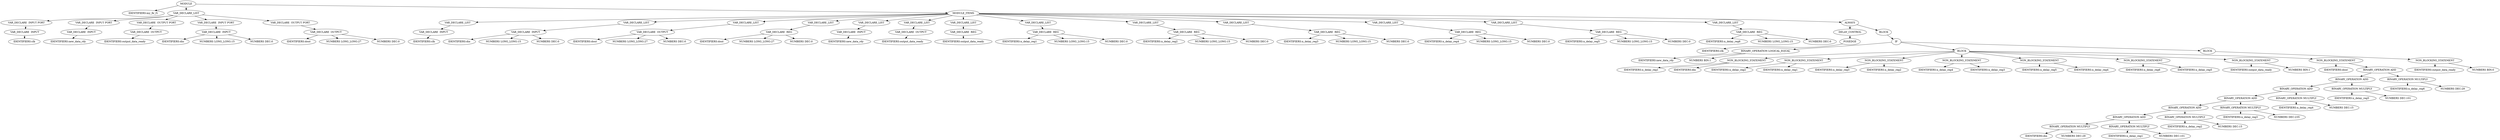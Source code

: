 digraph G {	
ranksep=.25;
	0 [label="MODULE"];
	1 [label="IDENTIFIERS:my_fir_f1"];
	0 -> 1;
	2 [label="VAR_DECLARE_LIST"];
	0 -> 2;
	3 [label="VAR_DECLARE  INPUT PORT"];
	2 -> 3;
	4 [label="VAR_DECLARE  INPUT"];
	3 -> 4;
	5 [label="IDENTIFIERS:clk"];
	4 -> 5;
	16 [label="VAR_DECLARE  INPUT PORT"];
	2 -> 16;
	17 [label="VAR_DECLARE  INPUT"];
	16 -> 17;
	18 [label="IDENTIFIERS:new_data_rdy"];
	17 -> 18;
	29 [label="VAR_DECLARE  OUTPUT PORT"];
	2 -> 29;
	30 [label="VAR_DECLARE  OUTPUT"];
	29 -> 30;
	31 [label="IDENTIFIERS:output_data_ready"];
	30 -> 31;
	42 [label="VAR_DECLARE  INPUT PORT"];
	2 -> 42;
	43 [label="VAR_DECLARE  INPUT"];
	42 -> 43;
	44 [label="IDENTIFIERS:din"];
	43 -> 44;
	45 [label="NUMBERS LONG_LONG:15"];
	43 -> 45;
	46 [label="NUMBERS DEC:0"];
	43 -> 46;
	55 [label="VAR_DECLARE  OUTPUT PORT"];
	2 -> 55;
	56 [label="VAR_DECLARE  OUTPUT"];
	55 -> 56;
	57 [label="IDENTIFIERS:dout"];
	56 -> 57;
	58 [label="NUMBERS LONG_LONG:27"];
	56 -> 58;
	59 [label="NUMBERS DEC:0"];
	56 -> 59;
	68 [label="MODULE_ITEMS"];
	0 -> 68;
	69 [label="VAR_DECLARE_LIST"];
	68 -> 69;
	70 [label="VAR_DECLARE  INPUT"];
	69 -> 70;
	71 [label="IDENTIFIERS:clk"];
	70 -> 71;
	77 [label="VAR_DECLARE_LIST"];
	68 -> 77;
	78 [label="VAR_DECLARE  INPUT"];
	77 -> 78;
	79 [label="IDENTIFIERS:din"];
	78 -> 79;
	80 [label="NUMBERS LONG_LONG:15"];
	78 -> 80;
	81 [label="NUMBERS DEC:0"];
	78 -> 81;
	85 [label="VAR_DECLARE_LIST"];
	68 -> 85;
	86 [label="VAR_DECLARE  OUTPUT"];
	85 -> 86;
	87 [label="IDENTIFIERS:dout"];
	86 -> 87;
	88 [label="NUMBERS LONG_LONG:27"];
	86 -> 88;
	89 [label="NUMBERS DEC:0"];
	86 -> 89;
	93 [label="VAR_DECLARE_LIST"];
	68 -> 93;
	94 [label="VAR_DECLARE  REG"];
	93 -> 94;
	95 [label="IDENTIFIERS:dout"];
	94 -> 95;
	96 [label="NUMBERS LONG_LONG:27"];
	94 -> 96;
	97 [label="NUMBERS DEC:0"];
	94 -> 97;
	101 [label="VAR_DECLARE_LIST"];
	68 -> 101;
	102 [label="VAR_DECLARE  INPUT"];
	101 -> 102;
	103 [label="IDENTIFIERS:new_data_rdy"];
	102 -> 103;
	109 [label="VAR_DECLARE_LIST"];
	68 -> 109;
	110 [label="VAR_DECLARE  OUTPUT"];
	109 -> 110;
	111 [label="IDENTIFIERS:output_data_ready"];
	110 -> 111;
	117 [label="VAR_DECLARE_LIST"];
	68 -> 117;
	118 [label="VAR_DECLARE  REG"];
	117 -> 118;
	119 [label="IDENTIFIERS:output_data_ready"];
	118 -> 119;
	125 [label="VAR_DECLARE_LIST"];
	68 -> 125;
	126 [label="VAR_DECLARE  REG"];
	125 -> 126;
	127 [label="IDENTIFIERS:n_delay_reg1"];
	126 -> 127;
	128 [label="NUMBERS LONG_LONG:15"];
	126 -> 128;
	129 [label="NUMBERS DEC:0"];
	126 -> 129;
	133 [label="VAR_DECLARE_LIST"];
	68 -> 133;
	134 [label="VAR_DECLARE  REG"];
	133 -> 134;
	135 [label="IDENTIFIERS:n_delay_reg2"];
	134 -> 135;
	136 [label="NUMBERS LONG_LONG:15"];
	134 -> 136;
	137 [label="NUMBERS DEC:0"];
	134 -> 137;
	141 [label="VAR_DECLARE_LIST"];
	68 -> 141;
	142 [label="VAR_DECLARE  REG"];
	141 -> 142;
	143 [label="IDENTIFIERS:n_delay_reg3"];
	142 -> 143;
	144 [label="NUMBERS LONG_LONG:15"];
	142 -> 144;
	145 [label="NUMBERS DEC:0"];
	142 -> 145;
	149 [label="VAR_DECLARE_LIST"];
	68 -> 149;
	150 [label="VAR_DECLARE  REG"];
	149 -> 150;
	151 [label="IDENTIFIERS:n_delay_reg4"];
	150 -> 151;
	152 [label="NUMBERS LONG_LONG:15"];
	150 -> 152;
	153 [label="NUMBERS DEC:0"];
	150 -> 153;
	157 [label="VAR_DECLARE_LIST"];
	68 -> 157;
	158 [label="VAR_DECLARE  REG"];
	157 -> 158;
	159 [label="IDENTIFIERS:n_delay_reg5"];
	158 -> 159;
	160 [label="NUMBERS LONG_LONG:15"];
	158 -> 160;
	161 [label="NUMBERS DEC:0"];
	158 -> 161;
	165 [label="VAR_DECLARE_LIST"];
	68 -> 165;
	166 [label="VAR_DECLARE  REG"];
	165 -> 166;
	167 [label="IDENTIFIERS:n_delay_reg6"];
	166 -> 167;
	168 [label="NUMBERS LONG_LONG:15"];
	166 -> 168;
	169 [label="NUMBERS DEC:0"];
	166 -> 169;
	173 [label="ALWAYS"];
	68 -> 173;
	174 [label="DELAY_CONTROL"];
	173 -> 174;
	175 [label="POSEDGE"];
	174 -> 175;
	176 [label="IDENTIFIERS:clk"];
	175 -> 176;
	177 [label="BLOCK"];
	173 -> 177;
	178 [label="IF"];
	177 -> 178;
	179 [label="BINARY_OPERATION LOGICAL_EQUAL"];
	178 -> 179;
	180 [label="IDENTIFIERS:new_data_rdy"];
	179 -> 180;
	181 [label="NUMBERS BIN:1"];
	179 -> 181;
	182 [label="BLOCK"];
	178 -> 182;
	183 [label="NON_BLOCKING_STATEMENT"];
	182 -> 183;
	184 [label="IDENTIFIERS:n_delay_reg1"];
	183 -> 184;
	185 [label="IDENTIFIERS:din"];
	183 -> 185;
	186 [label="NON_BLOCKING_STATEMENT"];
	182 -> 186;
	187 [label="IDENTIFIERS:n_delay_reg2"];
	186 -> 187;
	188 [label="IDENTIFIERS:n_delay_reg1"];
	186 -> 188;
	189 [label="NON_BLOCKING_STATEMENT"];
	182 -> 189;
	190 [label="IDENTIFIERS:n_delay_reg3"];
	189 -> 190;
	191 [label="IDENTIFIERS:n_delay_reg2"];
	189 -> 191;
	192 [label="NON_BLOCKING_STATEMENT"];
	182 -> 192;
	193 [label="IDENTIFIERS:n_delay_reg4"];
	192 -> 193;
	194 [label="IDENTIFIERS:n_delay_reg3"];
	192 -> 194;
	195 [label="NON_BLOCKING_STATEMENT"];
	182 -> 195;
	196 [label="IDENTIFIERS:n_delay_reg5"];
	195 -> 196;
	197 [label="IDENTIFIERS:n_delay_reg4"];
	195 -> 197;
	198 [label="NON_BLOCKING_STATEMENT"];
	182 -> 198;
	199 [label="IDENTIFIERS:n_delay_reg6"];
	198 -> 199;
	200 [label="IDENTIFIERS:n_delay_reg5"];
	198 -> 200;
	201 [label="NON_BLOCKING_STATEMENT"];
	182 -> 201;
	202 [label="IDENTIFIERS:output_data_ready"];
	201 -> 202;
	203 [label="NUMBERS BIN:1"];
	201 -> 203;
	204 [label="NON_BLOCKING_STATEMENT"];
	182 -> 204;
	205 [label="IDENTIFIERS:dout"];
	204 -> 205;
	206 [label="BINARY_OPERATION ADD"];
	204 -> 206;
	207 [label="BINARY_OPERATION ADD"];
	206 -> 207;
	208 [label="BINARY_OPERATION ADD"];
	207 -> 208;
	209 [label="BINARY_OPERATION ADD"];
	208 -> 209;
	210 [label="BINARY_OPERATION ADD"];
	209 -> 210;
	211 [label="BINARY_OPERATION ADD"];
	210 -> 211;
	212 [label="BINARY_OPERATION MULTIPLY"];
	211 -> 212;
	213 [label="IDENTIFIERS:din"];
	212 -> 213;
	214 [label="NUMBERS DEC:29"];
	212 -> 214;
	215 [label="BINARY_OPERATION MULTIPLY"];
	211 -> 215;
	216 [label="IDENTIFIERS:n_delay_reg1"];
	215 -> 216;
	217 [label="NUMBERS DEC:101"];
	215 -> 217;
	218 [label="BINARY_OPERATION MULTIPLY"];
	210 -> 218;
	219 [label="IDENTIFIERS:n_delay_reg2"];
	218 -> 219;
	220 [label="NUMBERS DEC:15"];
	218 -> 220;
	221 [label="BINARY_OPERATION MULTIPLY"];
	209 -> 221;
	222 [label="IDENTIFIERS:n_delay_reg3"];
	221 -> 222;
	223 [label="NUMBERS DEC:235"];
	221 -> 223;
	224 [label="BINARY_OPERATION MULTIPLY"];
	208 -> 224;
	225 [label="IDENTIFIERS:n_delay_reg4"];
	224 -> 225;
	226 [label="NUMBERS DEC:15"];
	224 -> 226;
	227 [label="BINARY_OPERATION MULTIPLY"];
	207 -> 227;
	228 [label="IDENTIFIERS:n_delay_reg5"];
	227 -> 228;
	229 [label="NUMBERS DEC:101"];
	227 -> 229;
	230 [label="BINARY_OPERATION MULTIPLY"];
	206 -> 230;
	231 [label="IDENTIFIERS:n_delay_reg6"];
	230 -> 231;
	232 [label="NUMBERS DEC:29"];
	230 -> 232;
	233 [label="BLOCK"];
	178 -> 233;
	234 [label="NON_BLOCKING_STATEMENT"];
	233 -> 234;
	235 [label="IDENTIFIERS:output_data_ready"];
	234 -> 235;
	236 [label="NUMBERS BIN:0"];
	234 -> 236;
}
